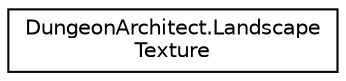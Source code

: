 digraph "Graphical Class Hierarchy"
{
  edge [fontname="Helvetica",fontsize="10",labelfontname="Helvetica",labelfontsize="10"];
  node [fontname="Helvetica",fontsize="10",shape=record];
  rankdir="LR";
  Node1 [label="DungeonArchitect.Landscape\lTexture",height=0.2,width=0.4,color="black", fillcolor="white", style="filled",URL="$class_dungeon_architect_1_1_landscape_texture.html",tooltip="Data-structure to hold the texture settings. This contains enough information to paint the texture on..."];
}
